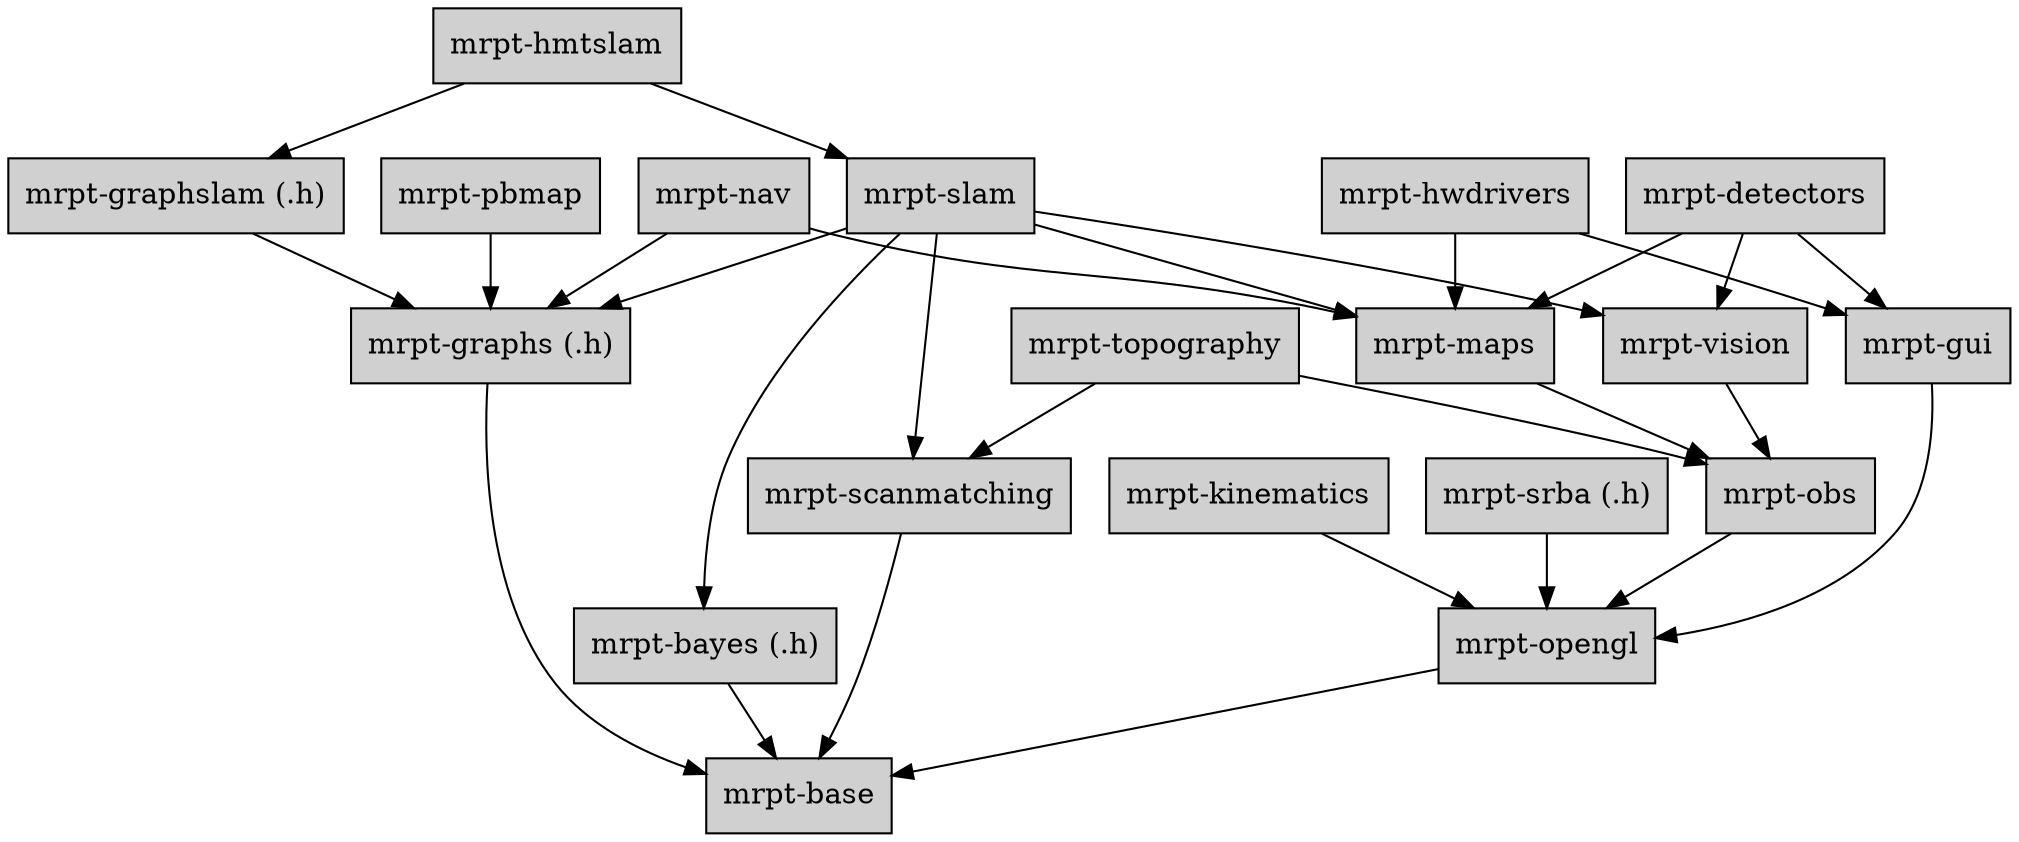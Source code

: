 digraph MRPT_LIBS {

	node [shape=box,style=filled, fillcolor="#D0D0D0"];

	base 		[label="mrpt-base",URL="group__mrpt__base__grp.html"];
	graphs		[label="mrpt-graphs (.h)",URL="group__mrpt__graphs__grp.html"];
	bayes 		[label="mrpt-bayes (.h)",URL="group__mrpt__bayes__grp.html"];
	opengl 		[label="mrpt-opengl", URL="group__mrpt__opengl__grp.html"];
	gui 		[label="mrpt-gui",URL="group__mrpt__gui__grp.html"];
	obs 		[label="mrpt-obs",URL="group__mrpt__obs__grp.html"];
	hwdrivers 	[label="mrpt-hwdrivers",URL="group__mrpt__hwdrivers__grp.html"];
	topography 	[label="mrpt-topography",URL="group__mrpt__topography__grp.html"];
	maps 		[label="mrpt-maps",URL="group__mrpt__maps__grp.html"];
	vision 		[label="mrpt-vision",URL="group__mrpt__vision__grp.html"];
	scanmatching 		[label="mrpt-scanmatching",URL="group__mrpt__scanmatching__grp.html"];

	slam 		[label="mrpt-slam",URL="group__mrpt__slam__grp.html"];
	graphslam	[label="mrpt-graphslam (.h)",URL="group__mrpt__graphslam__grp.html"];
	
	hmtslam		[label="mrpt-hmtslam",URL="group__mrpt__hmtslam__grp.html"];
	nav	        [label="mrpt-nav",URL="group__mrpt__nav__grp.html"];
//	stereoslam	[label="mrpt-stereoslam (*)",URL="group__mrpt__stereoslam__grp.html"];
	
	detectors	[label="mrpt-detectors",URL="group__mrpt__detectors__grp.html"];

	kinematics	[label="mrpt-kinematics",URL="group__mrpt__kinematics__grp.html"];

	srba	[label="mrpt-srba (.h)",URL="group__mrpt__srba__grp.html"];

	pbmap    [label="mrpt-pbmap",URL="group__mrpt__pbmap__grp.html"];


	srba -> opengl;

	pbmap -> graphs;

	kinematics  -> opengl;
	
	graphs -> base;
	scanmatching -> base;

	bayes -> base;
	
	opengl -> base;
	
	obs -> opengl;
	
	gui -> opengl;
	
	hwdrivers -> gui;
	hwdrivers -> maps;
	
	topography -> obs;
	topography -> scanmatching;
	
	vision -> obs;
	
	maps -> obs;

	slam -> maps;
	slam -> vision;
	slam -> scanmatching;
	slam -> bayes;
	slam -> graphs;

	graphslam -> graphs;
	
	detectors -> vision;
	detectors -> maps;
	detectors -> gui;
	
	hmtslam -> slam;
	hmtslam -> graphslam;

//	stereoslam -> vision;
	
	nav -> maps;
	nav -> graphs;
}
